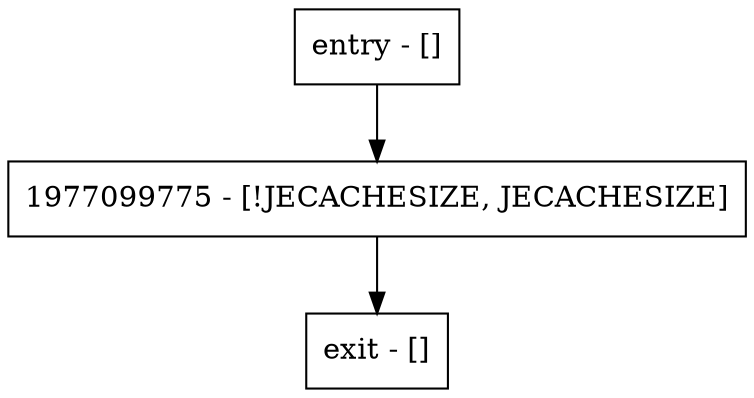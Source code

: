 digraph getFixedMemoryOverhead {
node [shape=record];
entry [label="entry - []"];
exit [label="exit - []"];
1977099775 [label="1977099775 - [!JECACHESIZE, JECACHESIZE]"];
entry;
exit;
entry -> 1977099775;
1977099775 -> exit;
}

